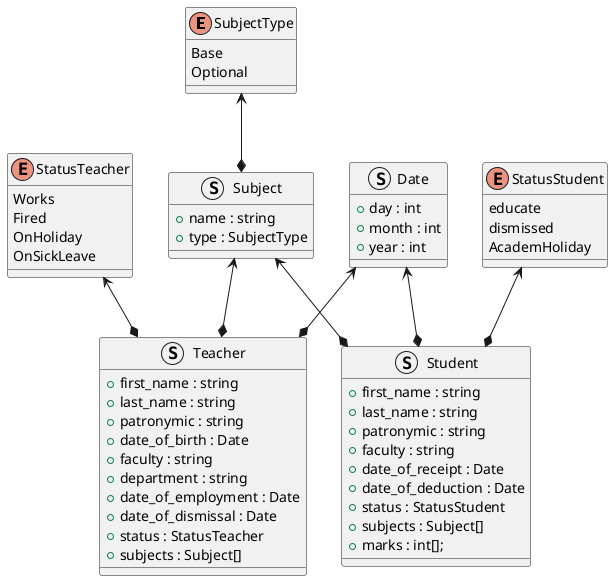 @startuml
'https://plantuml.com/class-diagram

enum SubjectType {
Base
Optional
}


struct Subject {
+ name : string
+ type : SubjectType
}

SubjectType <--* Subject

struct Date {
+ day : int
+ month : int
+ year : int
}

enum StatusTeacher {
Works
Fired
OnHoliday
OnSickLeave
}

struct Teacher {
+ first_name : string
+ last_name : string
+ patronymic : string
+ date_of_birth : Date
+ faculty : string
+ department : string
+ date_of_employment : Date
+ date_of_dismissal : Date
+ status : StatusTeacher
+ subjects : Subject[]
}

Subject <--* Teacher
StatusTeacher <--* Teacher
Date <--* Teacher

struct Student {
+ first_name : string
+ last_name : string
+ patronymic : string
+ faculty : string
+ date_of_receipt : Date
+ date_of_deduction : Date
+ status : StatusStudent
+ subjects : Subject[]
+ marks : int[];
}

enum StatusStudent {
educate
dismissed
AcademHoliday
}

Subject <--* Student
StatusStudent <--* Student
Date <--* Student

@enduml